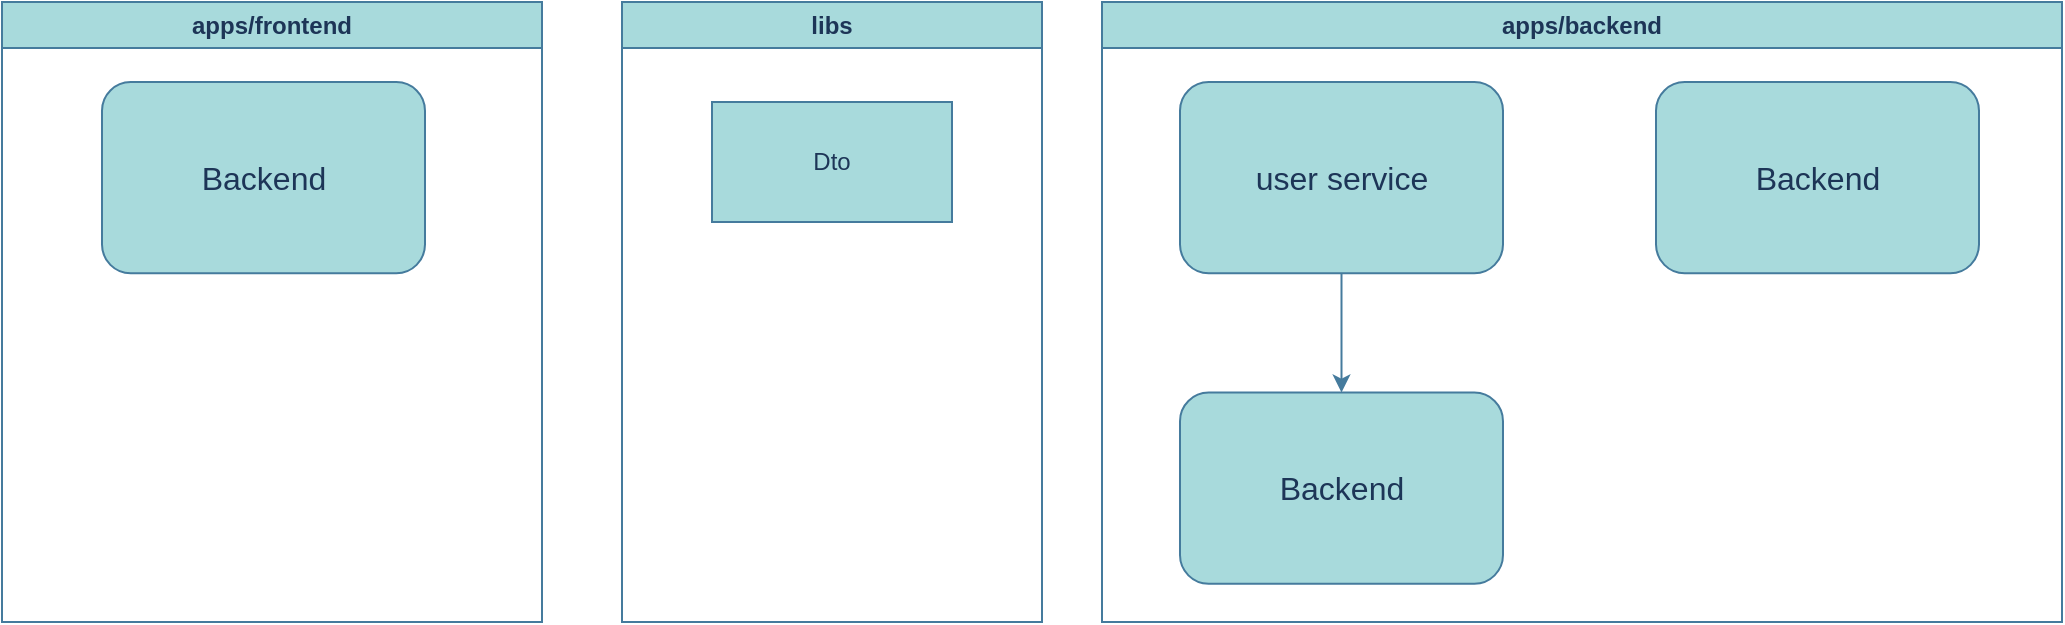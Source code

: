 <mxfile version="21.6.6" type="github">
  <diagram name="Page-1" id="0nL1eGnsIj_tT8AlzVXJ">
    <mxGraphModel dx="1072" dy="608" grid="1" gridSize="10" guides="1" tooltips="1" connect="1" arrows="1" fold="1" page="1" pageScale="1" pageWidth="1169" pageHeight="827" math="0" shadow="0">
      <root>
        <mxCell id="0" />
        <mxCell id="1" parent="0" />
        <mxCell id="PdNtbmLHOuxER-7L1oVg-14" value="apps/frontend" style="swimlane;whiteSpace=wrap;html=1;strokeColor=#457B9D;fontColor=#1D3557;fillColor=#A8DADC;" vertex="1" parent="1">
          <mxGeometry x="70" y="120" width="270" height="310" as="geometry" />
        </mxCell>
        <mxCell id="PdNtbmLHOuxER-7L1oVg-17" value="Backend" style="whiteSpace=wrap;html=1;fontSize=16;rounded=1;direction=south;labelBackgroundColor=none;fillColor=#A8DADC;strokeColor=#457B9D;fontColor=#1D3557;" vertex="1" parent="PdNtbmLHOuxER-7L1oVg-14">
          <mxGeometry x="50" y="40.042" width="161.5" height="95.583" as="geometry" />
        </mxCell>
        <mxCell id="PdNtbmLHOuxER-7L1oVg-15" value="libs" style="swimlane;whiteSpace=wrap;html=1;strokeColor=#457B9D;fontColor=#1D3557;fillColor=#A8DADC;" vertex="1" parent="1">
          <mxGeometry x="380" y="120" width="210" height="310" as="geometry" />
        </mxCell>
        <mxCell id="PdNtbmLHOuxER-7L1oVg-18" value="Dto" style="rounded=0;whiteSpace=wrap;html=1;strokeColor=#457B9D;fontColor=#1D3557;fillColor=#A8DADC;" vertex="1" parent="PdNtbmLHOuxER-7L1oVg-15">
          <mxGeometry x="45" y="50" width="120" height="60" as="geometry" />
        </mxCell>
        <mxCell id="PdNtbmLHOuxER-7L1oVg-16" value="" style="group" vertex="1" connectable="0" parent="1">
          <mxGeometry x="610" y="120" width="490" height="310" as="geometry" />
        </mxCell>
        <mxCell id="PdNtbmLHOuxER-7L1oVg-2" value="user service" style="whiteSpace=wrap;html=1;fontSize=16;rounded=1;direction=south;labelBackgroundColor=none;fillColor=#A8DADC;strokeColor=#457B9D;fontColor=#1D3557;" vertex="1" parent="PdNtbmLHOuxER-7L1oVg-16">
          <mxGeometry x="49" y="40.042" width="161.5" height="95.583" as="geometry" />
        </mxCell>
        <mxCell id="PdNtbmLHOuxER-7L1oVg-7" value="Backend" style="whiteSpace=wrap;html=1;fontSize=16;rounded=1;direction=south;labelBackgroundColor=none;fillColor=#A8DADC;strokeColor=#457B9D;fontColor=#1D3557;" vertex="1" parent="PdNtbmLHOuxER-7L1oVg-16">
          <mxGeometry x="49" y="195.3" width="161.5" height="95.583" as="geometry" />
        </mxCell>
        <mxCell id="PdNtbmLHOuxER-7L1oVg-8" value="" style="edgeStyle=orthogonalEdgeStyle;rounded=1;orthogonalLoop=1;jettySize=auto;html=1;labelBackgroundColor=none;strokeColor=#457B9D;fontColor=default;" edge="1" parent="PdNtbmLHOuxER-7L1oVg-16" source="PdNtbmLHOuxER-7L1oVg-2" target="PdNtbmLHOuxER-7L1oVg-7">
          <mxGeometry relative="1" as="geometry" />
        </mxCell>
        <mxCell id="PdNtbmLHOuxER-7L1oVg-9" value="Backend" style="whiteSpace=wrap;html=1;fontSize=16;rounded=1;direction=south;labelBackgroundColor=none;fillColor=#A8DADC;strokeColor=#457B9D;fontColor=#1D3557;" vertex="1" parent="PdNtbmLHOuxER-7L1oVg-16">
          <mxGeometry x="287" y="40.042" width="161.5" height="95.583" as="geometry" />
        </mxCell>
        <mxCell id="PdNtbmLHOuxER-7L1oVg-13" value="apps/backend" style="swimlane;whiteSpace=wrap;html=1;strokeColor=#457B9D;fontColor=#1D3557;fillColor=#A8DADC;" vertex="1" parent="PdNtbmLHOuxER-7L1oVg-16">
          <mxGeometry x="10" width="480" height="310" as="geometry" />
        </mxCell>
      </root>
    </mxGraphModel>
  </diagram>
</mxfile>
